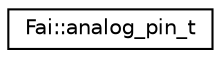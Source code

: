digraph "Graphical Class Hierarchy"
{
  edge [fontname="Helvetica",fontsize="10",labelfontname="Helvetica",labelfontsize="10"];
  node [fontname="Helvetica",fontsize="10",shape=record];
  rankdir="LR";
  Node1 [label="Fai::analog_pin_t",height=0.2,width=0.4,color="black", fillcolor="white", style="filled",URL="$dc/d48/structFai_1_1analog__pin__t.html"];
}

